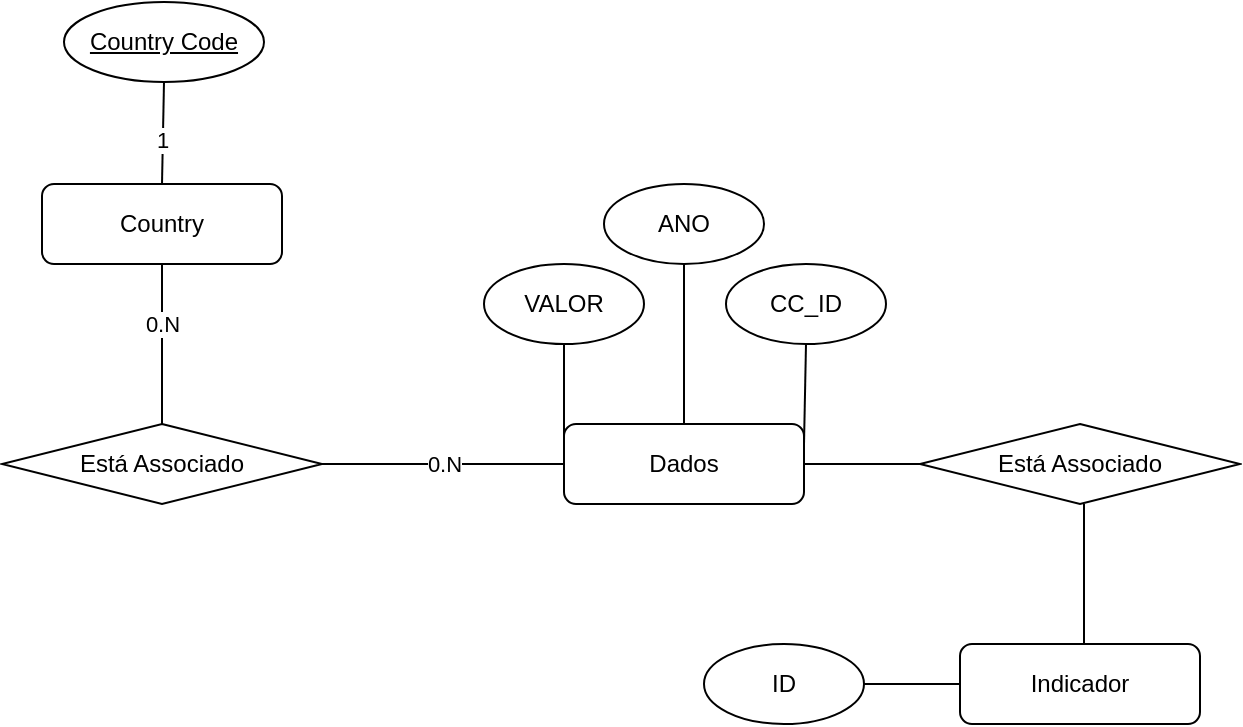 <mxfile version="20.2.3" type="google"><diagram id="C5RBs43oDa-KdzZeNtuy" name="Page-1"><mxGraphModel grid="1" page="1" gridSize="10" guides="1" tooltips="1" connect="1" arrows="1" fold="1" pageScale="1" pageWidth="827" pageHeight="1169" math="0" shadow="0"><root><mxCell id="WIyWlLk6GJQsqaUBKTNV-0"/><mxCell id="WIyWlLk6GJQsqaUBKTNV-1" parent="WIyWlLk6GJQsqaUBKTNV-0"/><mxCell id="ckCTdzygLWKcmInBKkTI-4" value="&lt;u&gt;Country Code&lt;/u&gt;" style="ellipse;whiteSpace=wrap;html=1;" vertex="1" parent="WIyWlLk6GJQsqaUBKTNV-1"><mxGeometry x="134" y="-1120" width="100" height="40" as="geometry"/></mxCell><mxCell id="ckCTdzygLWKcmInBKkTI-5" value="Country" style="rounded=1;whiteSpace=wrap;html=1;" vertex="1" parent="WIyWlLk6GJQsqaUBKTNV-1"><mxGeometry x="123" y="-1029" width="120" height="40" as="geometry"/></mxCell><mxCell id="ckCTdzygLWKcmInBKkTI-7" value="" style="endArrow=none;html=1;rounded=0;exitX=0.5;exitY=0;exitDx=0;exitDy=0;entryX=0.5;entryY=1;entryDx=0;entryDy=0;" edge="1" parent="WIyWlLk6GJQsqaUBKTNV-1" source="ckCTdzygLWKcmInBKkTI-5" target="ckCTdzygLWKcmInBKkTI-4"><mxGeometry width="50" height="50" relative="1" as="geometry"><mxPoint x="414" y="-1089" as="sourcePoint"/><mxPoint x="464" y="-1139" as="targetPoint"/><Array as="points"/></mxGeometry></mxCell><mxCell id="1JPzq--yDBVM9Q1JMXyU-0" value="1" style="edgeLabel;html=1;align=center;verticalAlign=middle;resizable=0;points=[];" connectable="0" vertex="1" parent="ckCTdzygLWKcmInBKkTI-7"><mxGeometry x="-0.667" relative="1" as="geometry"><mxPoint y="-14" as="offset"/></mxGeometry></mxCell><mxCell id="ckCTdzygLWKcmInBKkTI-11" value="Está Associado" style="rhombus;whiteSpace=wrap;html=1;" vertex="1" parent="WIyWlLk6GJQsqaUBKTNV-1"><mxGeometry x="103" y="-909" width="160" height="40" as="geometry"/></mxCell><mxCell id="ckCTdzygLWKcmInBKkTI-14" value="Dados" style="rounded=1;whiteSpace=wrap;html=1;" vertex="1" parent="WIyWlLk6GJQsqaUBKTNV-1"><mxGeometry x="384" y="-909" width="120" height="40" as="geometry"/></mxCell><mxCell id="ckCTdzygLWKcmInBKkTI-15" value="0.N" style="endArrow=none;html=1;rounded=0;exitX=0;exitY=0.5;exitDx=0;exitDy=0;" edge="1" parent="WIyWlLk6GJQsqaUBKTNV-1" source="ckCTdzygLWKcmInBKkTI-14"><mxGeometry x="-0.008" width="50" height="50" relative="1" as="geometry"><mxPoint x="444" y="-889" as="sourcePoint"/><mxPoint x="263" y="-889" as="targetPoint"/><Array as="points"><mxPoint x="364" y="-889"/><mxPoint x="344" y="-889"/></Array><mxPoint as="offset"/></mxGeometry></mxCell><mxCell id="ckCTdzygLWKcmInBKkTI-25" value="" style="endArrow=none;html=1;rounded=0;exitX=1;exitY=0.5;exitDx=0;exitDy=0;" edge="1" parent="WIyWlLk6GJQsqaUBKTNV-1" source="ckCTdzygLWKcmInBKkTI-14"><mxGeometry width="50" height="50" relative="1" as="geometry"><mxPoint x="492" y="-839" as="sourcePoint"/><mxPoint x="562" y="-889" as="targetPoint"/></mxGeometry></mxCell><mxCell id="1JPzq--yDBVM9Q1JMXyU-1" value="" style="endArrow=none;html=1;rounded=0;entryX=0.5;entryY=1;entryDx=0;entryDy=0;exitX=0.5;exitY=0;exitDx=0;exitDy=0;" edge="1" parent="WIyWlLk6GJQsqaUBKTNV-1" source="ckCTdzygLWKcmInBKkTI-11" target="ckCTdzygLWKcmInBKkTI-5"><mxGeometry width="50" height="50" relative="1" as="geometry"><mxPoint x="154" y="-919" as="sourcePoint"/><mxPoint x="204" y="-969" as="targetPoint"/></mxGeometry></mxCell><mxCell id="1JPzq--yDBVM9Q1JMXyU-3" value="0.N" style="edgeLabel;html=1;align=center;verticalAlign=middle;resizable=0;points=[];" connectable="0" vertex="1" parent="1JPzq--yDBVM9Q1JMXyU-1"><mxGeometry x="0.625" relative="1" as="geometry"><mxPoint y="15" as="offset"/></mxGeometry></mxCell><mxCell id="1JPzq--yDBVM9Q1JMXyU-4" value="Está Associado" style="rhombus;whiteSpace=wrap;html=1;" vertex="1" parent="WIyWlLk6GJQsqaUBKTNV-1"><mxGeometry x="562" y="-909" width="160" height="40" as="geometry"/></mxCell><mxCell id="1JPzq--yDBVM9Q1JMXyU-5" value="" style="endArrow=none;html=1;rounded=0;" edge="1" parent="WIyWlLk6GJQsqaUBKTNV-1"><mxGeometry width="50" height="50" relative="1" as="geometry"><mxPoint x="644" y="-799" as="sourcePoint"/><mxPoint x="644" y="-869" as="targetPoint"/></mxGeometry></mxCell><mxCell id="1JPzq--yDBVM9Q1JMXyU-6" value="Indicador" style="rounded=1;whiteSpace=wrap;html=1;" vertex="1" parent="WIyWlLk6GJQsqaUBKTNV-1"><mxGeometry x="582" y="-799" width="120" height="40" as="geometry"/></mxCell><mxCell id="1JPzq--yDBVM9Q1JMXyU-7" value="ID" style="ellipse;whiteSpace=wrap;html=1;" vertex="1" parent="WIyWlLk6GJQsqaUBKTNV-1"><mxGeometry x="454" y="-799" width="80" height="40" as="geometry"/></mxCell><mxCell id="1JPzq--yDBVM9Q1JMXyU-8" value="" style="endArrow=none;html=1;rounded=0;exitX=1;exitY=0.5;exitDx=0;exitDy=0;entryX=0;entryY=0.5;entryDx=0;entryDy=0;" edge="1" parent="WIyWlLk6GJQsqaUBKTNV-1" source="1JPzq--yDBVM9Q1JMXyU-7" target="1JPzq--yDBVM9Q1JMXyU-6"><mxGeometry width="50" height="50" relative="1" as="geometry"><mxPoint x="753" y="-919" as="sourcePoint"/><mxPoint x="773" y="-919" as="targetPoint"/></mxGeometry></mxCell><mxCell id="1JPzq--yDBVM9Q1JMXyU-14" value="CC_ID" style="ellipse;whiteSpace=wrap;html=1;" vertex="1" parent="WIyWlLk6GJQsqaUBKTNV-1"><mxGeometry x="465" y="-989" width="80" height="40" as="geometry"/></mxCell><mxCell id="1JPzq--yDBVM9Q1JMXyU-15" value="" style="endArrow=none;html=1;rounded=0;entryX=0.5;entryY=1;entryDx=0;entryDy=0;" edge="1" parent="WIyWlLk6GJQsqaUBKTNV-1" target="1JPzq--yDBVM9Q1JMXyU-14"><mxGeometry width="50" height="50" relative="1" as="geometry"><mxPoint x="504" y="-899" as="sourcePoint"/><mxPoint x="478" y="-949" as="targetPoint"/></mxGeometry></mxCell><mxCell id="1JPzq--yDBVM9Q1JMXyU-16" value="" style="endArrow=none;html=1;rounded=0;exitX=0;exitY=0.25;exitDx=0;exitDy=0;entryX=0.5;entryY=1;entryDx=0;entryDy=0;" edge="1" parent="WIyWlLk6GJQsqaUBKTNV-1" source="ckCTdzygLWKcmInBKkTI-14" target="1JPzq--yDBVM9Q1JMXyU-17"><mxGeometry width="50" height="50" relative="1" as="geometry"><mxPoint x="391" y="-908" as="sourcePoint"/><mxPoint x="381" y="-998" as="targetPoint"/></mxGeometry></mxCell><mxCell id="1JPzq--yDBVM9Q1JMXyU-17" value="VALOR" style="ellipse;whiteSpace=wrap;html=1;" vertex="1" parent="WIyWlLk6GJQsqaUBKTNV-1"><mxGeometry x="344" y="-989" width="80" height="40" as="geometry"/></mxCell><mxCell id="1JPzq--yDBVM9Q1JMXyU-18" value="ANO" style="ellipse;whiteSpace=wrap;html=1;" vertex="1" parent="WIyWlLk6GJQsqaUBKTNV-1"><mxGeometry x="404" y="-1029" width="80" height="40" as="geometry"/></mxCell><mxCell id="1JPzq--yDBVM9Q1JMXyU-19" value="" style="endArrow=none;html=1;rounded=0;exitX=0.5;exitY=0;exitDx=0;exitDy=0;entryX=0.5;entryY=1;entryDx=0;entryDy=0;" edge="1" parent="WIyWlLk6GJQsqaUBKTNV-1" source="ckCTdzygLWKcmInBKkTI-14" target="1JPzq--yDBVM9Q1JMXyU-18"><mxGeometry width="50" height="50" relative="1" as="geometry"><mxPoint x="438" y="-939" as="sourcePoint"/><mxPoint x="435" y="-1038" as="targetPoint"/></mxGeometry></mxCell></root></mxGraphModel></diagram></mxfile>